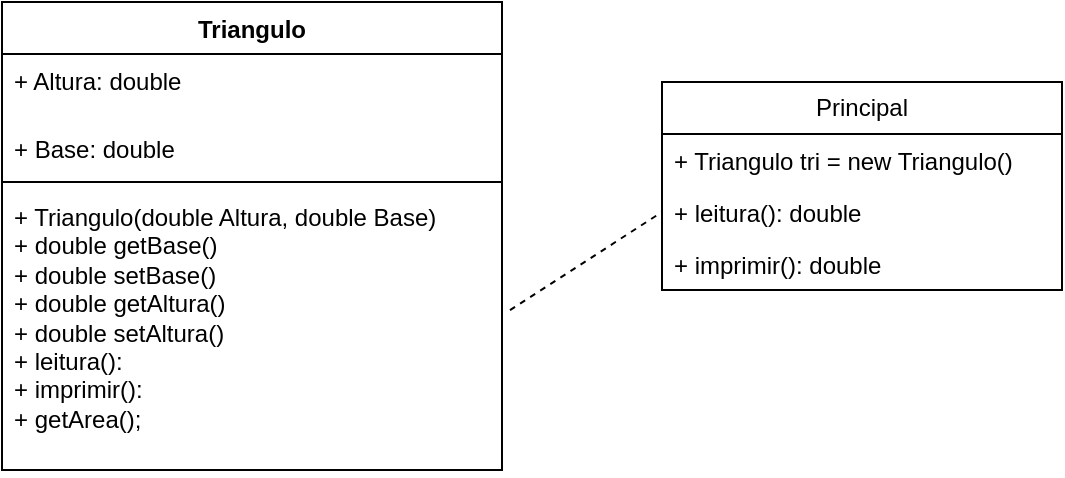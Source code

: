 <mxfile version="24.2.7" type="device">
  <diagram name="Página-1" id="AxUEI1zh69kFbszGWVQ4">
    <mxGraphModel dx="548" dy="440" grid="1" gridSize="10" guides="1" tooltips="1" connect="1" arrows="1" fold="1" page="1" pageScale="1" pageWidth="827" pageHeight="1169" background="none" math="0" shadow="0">
      <root>
        <mxCell id="0" />
        <mxCell id="1" parent="0" />
        <mxCell id="es-ytdlSkchIfYvsVLLI-55" value="Triangulo" style="swimlane;fontStyle=1;align=center;verticalAlign=top;childLayout=stackLayout;horizontal=1;startSize=26;horizontalStack=0;resizeParent=1;resizeParentMax=0;resizeLast=0;collapsible=1;marginBottom=0;whiteSpace=wrap;html=1;" vertex="1" parent="1">
          <mxGeometry x="10" y="10" width="250" height="234" as="geometry" />
        </mxCell>
        <mxCell id="es-ytdlSkchIfYvsVLLI-56" value="&lt;div&gt;+ Altura: double&lt;/div&gt;" style="text;strokeColor=none;fillColor=none;align=left;verticalAlign=top;spacingLeft=4;spacingRight=4;overflow=hidden;rotatable=0;points=[[0,0.5],[1,0.5]];portConstraint=eastwest;whiteSpace=wrap;html=1;" vertex="1" parent="es-ytdlSkchIfYvsVLLI-55">
          <mxGeometry y="26" width="250" height="34" as="geometry" />
        </mxCell>
        <mxCell id="es-ytdlSkchIfYvsVLLI-21" value="+ Base: double" style="text;strokeColor=none;fillColor=none;align=left;verticalAlign=top;spacingLeft=4;spacingRight=4;overflow=hidden;rotatable=0;points=[[0,0.5],[1,0.5]];portConstraint=eastwest;whiteSpace=wrap;html=1;" vertex="1" parent="es-ytdlSkchIfYvsVLLI-55">
          <mxGeometry y="60" width="250" height="26" as="geometry" />
        </mxCell>
        <mxCell id="es-ytdlSkchIfYvsVLLI-57" value="" style="line;strokeWidth=1;fillColor=none;align=left;verticalAlign=middle;spacingTop=-1;spacingLeft=3;spacingRight=3;rotatable=0;labelPosition=right;points=[];portConstraint=eastwest;strokeColor=inherit;" vertex="1" parent="es-ytdlSkchIfYvsVLLI-55">
          <mxGeometry y="86" width="250" height="8" as="geometry" />
        </mxCell>
        <mxCell id="es-ytdlSkchIfYvsVLLI-58" value="&lt;div&gt;+ Triangulo(double Altura, double Base)&lt;/div&gt;&lt;div&gt;+ double getBase()&lt;/div&gt;&lt;div&gt;+ double setBase()&lt;/div&gt;&lt;div&gt;+ double getAltura()&lt;br&gt;&lt;/div&gt;&lt;div&gt;+ double setAltura()&lt;br&gt;&lt;/div&gt;+ leitura():&lt;div&gt;+ imprimir():&lt;/div&gt;&lt;div&gt;+ getArea();&lt;/div&gt;&lt;div&gt;&lt;br&gt;&lt;div&gt;&amp;nbsp;&lt;/div&gt;&lt;/div&gt;" style="text;strokeColor=none;fillColor=none;align=left;verticalAlign=top;spacingLeft=4;spacingRight=4;overflow=hidden;rotatable=0;points=[[0,0.5],[1,0.5]];portConstraint=eastwest;whiteSpace=wrap;html=1;" vertex="1" parent="es-ytdlSkchIfYvsVLLI-55">
          <mxGeometry y="94" width="250" height="140" as="geometry" />
        </mxCell>
        <mxCell id="es-ytdlSkchIfYvsVLLI-64" value="Principal" style="swimlane;fontStyle=0;childLayout=stackLayout;horizontal=1;startSize=26;fillColor=none;horizontalStack=0;resizeParent=1;resizeParentMax=0;resizeLast=0;collapsible=1;marginBottom=0;whiteSpace=wrap;html=1;" vertex="1" parent="1">
          <mxGeometry x="340" y="50" width="200" height="104" as="geometry" />
        </mxCell>
        <mxCell id="es-ytdlSkchIfYvsVLLI-65" value="+ Triangulo tri = new Triangulo()" style="text;strokeColor=none;fillColor=none;align=left;verticalAlign=top;spacingLeft=4;spacingRight=4;overflow=hidden;rotatable=0;points=[[0,0.5],[1,0.5]];portConstraint=eastwest;whiteSpace=wrap;html=1;" vertex="1" parent="es-ytdlSkchIfYvsVLLI-64">
          <mxGeometry y="26" width="200" height="26" as="geometry" />
        </mxCell>
        <mxCell id="es-ytdlSkchIfYvsVLLI-66" value="+ leitura(): double" style="text;strokeColor=none;fillColor=none;align=left;verticalAlign=top;spacingLeft=4;spacingRight=4;overflow=hidden;rotatable=0;points=[[0,0.5],[1,0.5]];portConstraint=eastwest;whiteSpace=wrap;html=1;" vertex="1" parent="es-ytdlSkchIfYvsVLLI-64">
          <mxGeometry y="52" width="200" height="26" as="geometry" />
        </mxCell>
        <mxCell id="es-ytdlSkchIfYvsVLLI-67" value="+ imprimir(): double" style="text;strokeColor=none;fillColor=none;align=left;verticalAlign=top;spacingLeft=4;spacingRight=4;overflow=hidden;rotatable=0;points=[[0,0.5],[1,0.5]];portConstraint=eastwest;whiteSpace=wrap;html=1;" vertex="1" parent="es-ytdlSkchIfYvsVLLI-64">
          <mxGeometry y="78" width="200" height="26" as="geometry" />
        </mxCell>
        <mxCell id="es-ytdlSkchIfYvsVLLI-73" value="" style="endArrow=none;dashed=1;html=1;rounded=0;exitX=1.016;exitY=0.429;exitDx=0;exitDy=0;exitPerimeter=0;entryX=0;entryY=0.5;entryDx=0;entryDy=0;" edge="1" parent="1" source="es-ytdlSkchIfYvsVLLI-58" target="es-ytdlSkchIfYvsVLLI-66">
          <mxGeometry width="50" height="50" relative="1" as="geometry">
            <mxPoint x="270" y="177" as="sourcePoint" />
            <mxPoint x="340" y="160" as="targetPoint" />
          </mxGeometry>
        </mxCell>
      </root>
    </mxGraphModel>
  </diagram>
</mxfile>
